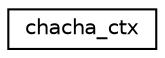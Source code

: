digraph "Graphical Class Hierarchy"
{
 // LATEX_PDF_SIZE
  edge [fontname="Helvetica",fontsize="10",labelfontname="Helvetica",labelfontsize="10"];
  node [fontname="Helvetica",fontsize="10",shape=record];
  rankdir="LR";
  Node0 [label="chacha_ctx",height=0.2,width=0.4,color="black", fillcolor="white", style="filled",URL="$structchacha__ctx.html",tooltip="A ChaCha cipher stream context."];
}
